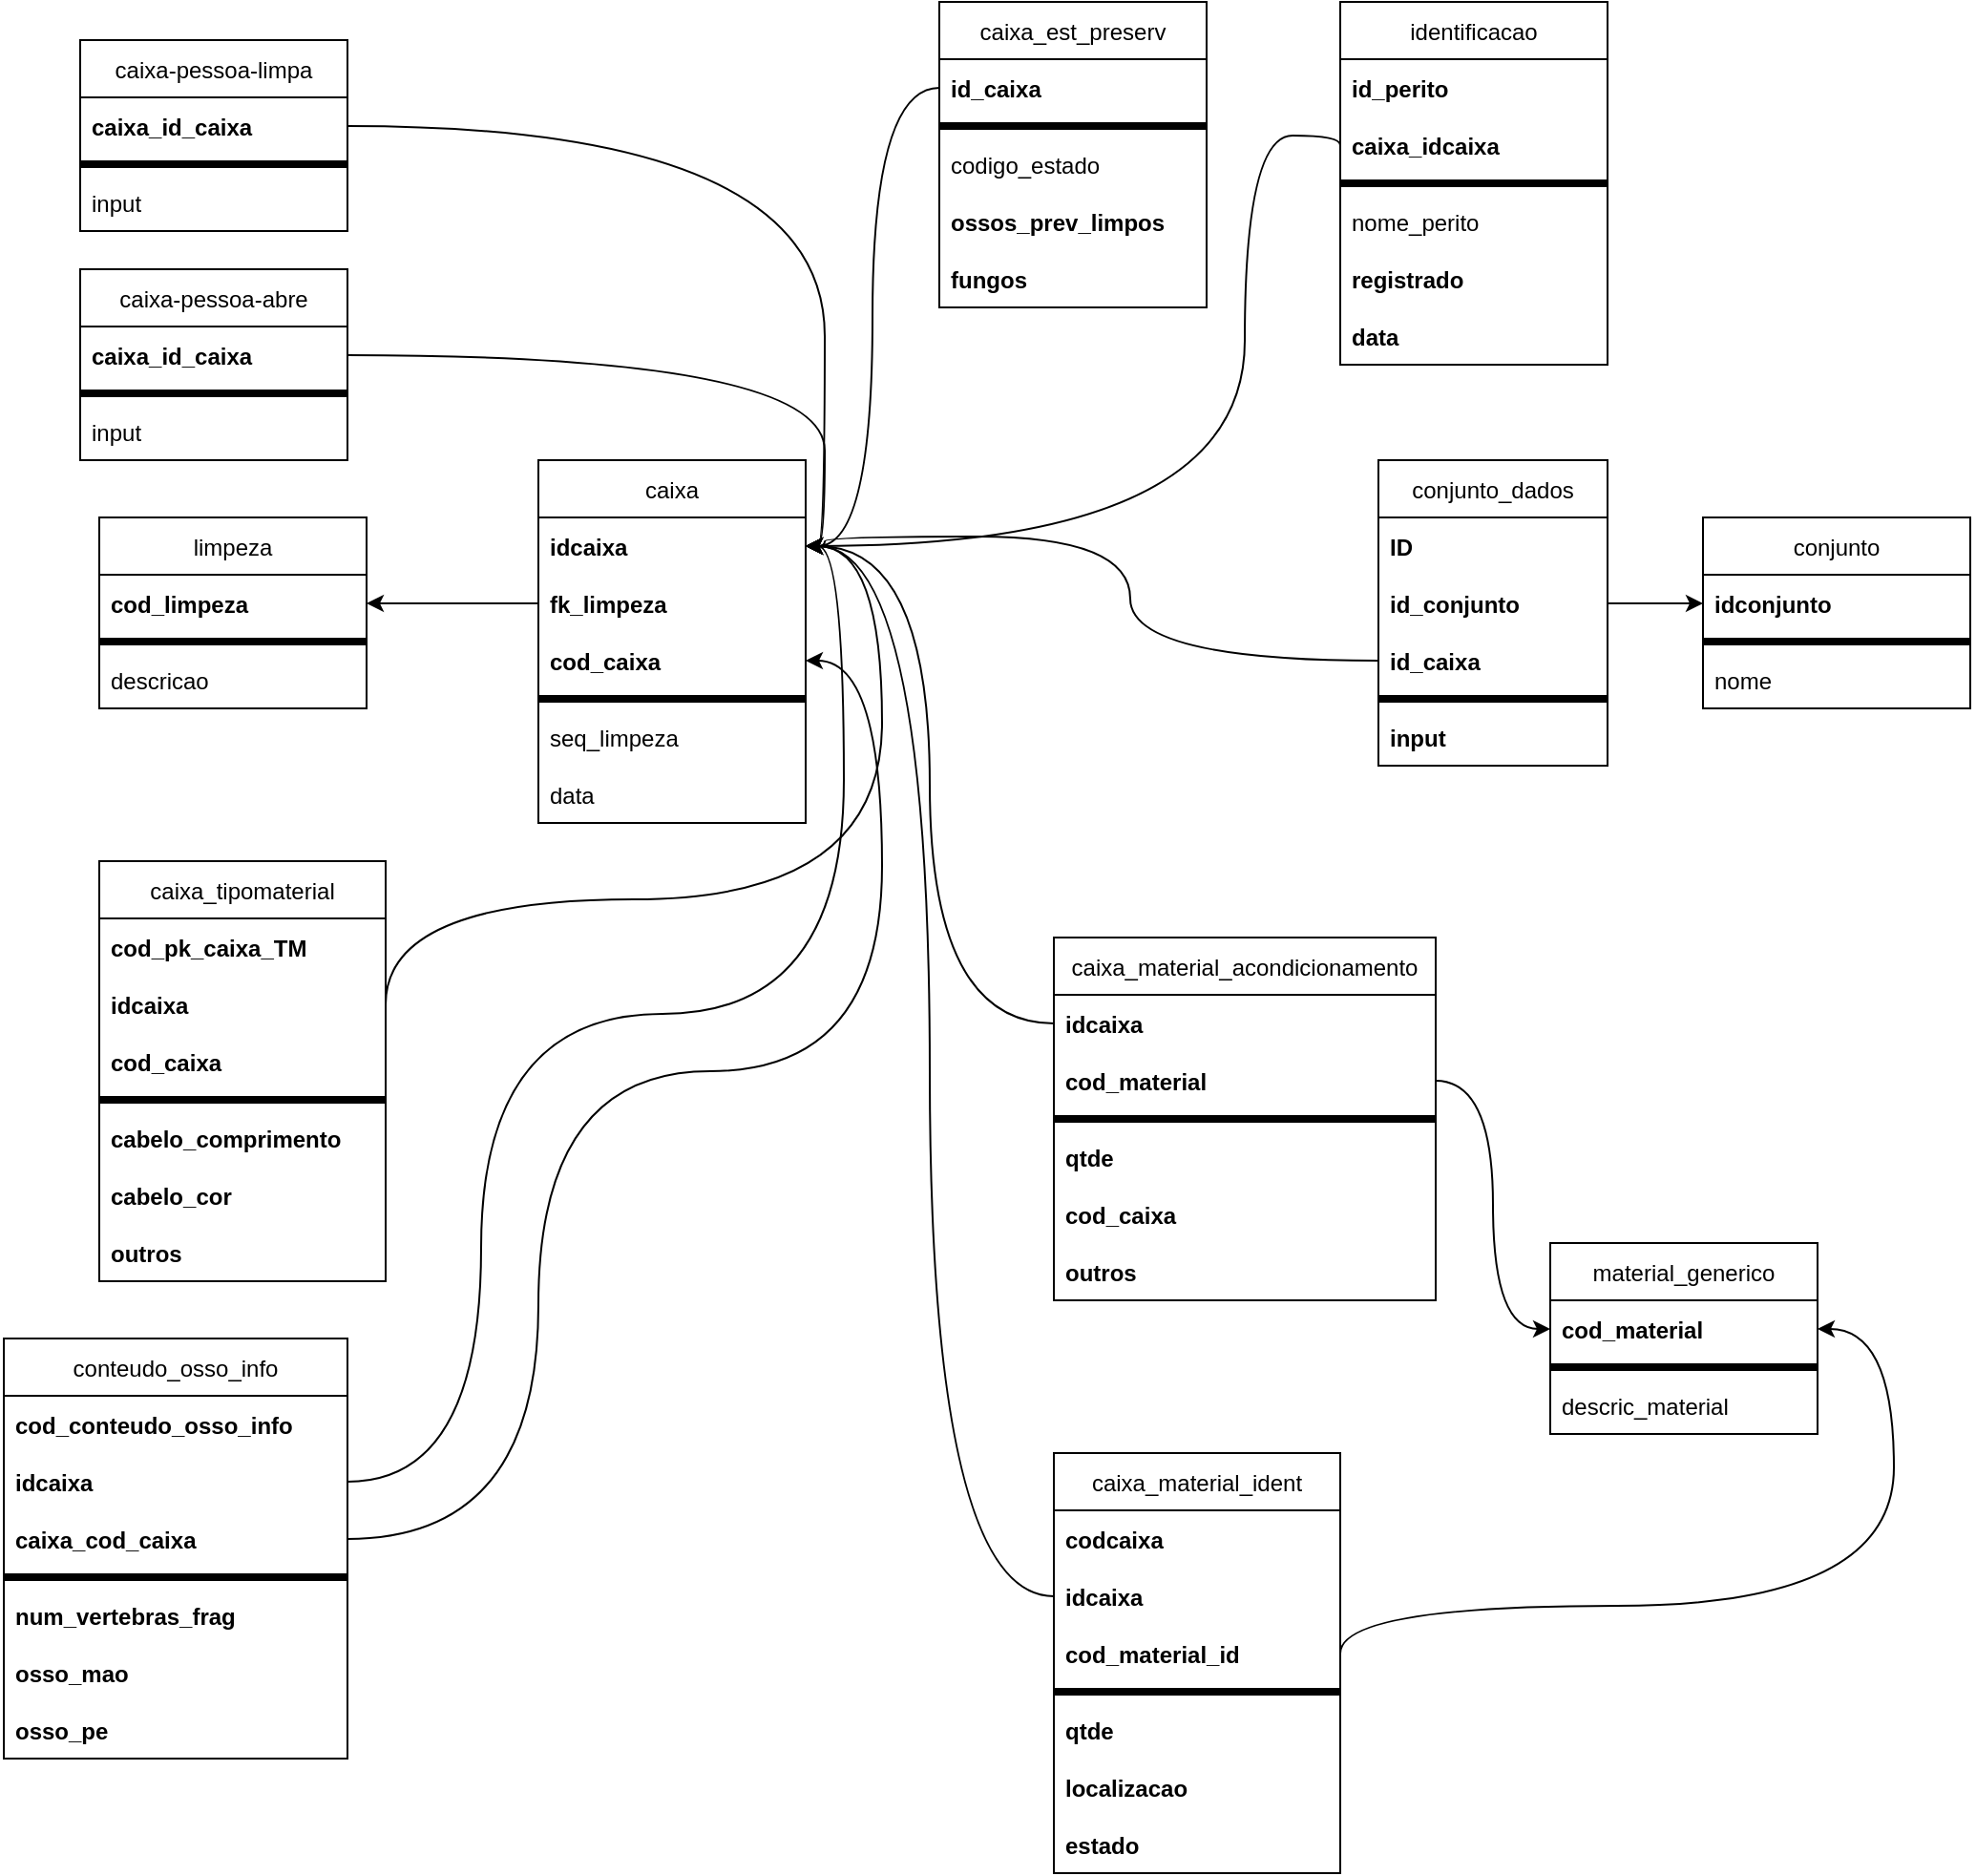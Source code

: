 <mxfile>
    <diagram id="tYlHSNnS0OA-LbkfSRHm" name="Page-1">
        <mxGraphModel dx="3065" dy="969" grid="1" gridSize="10" guides="1" tooltips="1" connect="1" arrows="1" fold="1" page="1" pageScale="1" pageWidth="1169" pageHeight="1654" math="0" shadow="0">
            <root>
                <mxCell id="0"/>
                <mxCell id="1" parent="0"/>
                <mxCell id="2" value="limpeza" style="swimlane;fontStyle=0;childLayout=stackLayout;horizontal=1;startSize=30;horizontalStack=0;resizeParent=1;resizeParentMax=0;resizeLast=0;collapsible=1;marginBottom=0;" vertex="1" parent="1">
                    <mxGeometry x="50" y="320" width="140" height="100" as="geometry"/>
                </mxCell>
                <mxCell id="3" value="cod_limpeza" style="text;strokeColor=none;fillColor=none;align=left;verticalAlign=middle;spacingLeft=4;spacingRight=4;overflow=hidden;points=[[0,0.5],[1,0.5]];portConstraint=eastwest;rotatable=0;fontStyle=1" vertex="1" parent="2">
                    <mxGeometry y="30" width="140" height="30" as="geometry"/>
                </mxCell>
                <mxCell id="14" value="" style="line;strokeWidth=4;html=1;perimeter=backbonePerimeter;points=[];outlineConnect=0;" vertex="1" parent="2">
                    <mxGeometry y="60" width="140" height="10" as="geometry"/>
                </mxCell>
                <mxCell id="4" value="descricao" style="text;strokeColor=none;fillColor=none;align=left;verticalAlign=middle;spacingLeft=4;spacingRight=4;overflow=hidden;points=[[0,0.5],[1,0.5]];portConstraint=eastwest;rotatable=0;" vertex="1" parent="2">
                    <mxGeometry y="70" width="140" height="30" as="geometry"/>
                </mxCell>
                <mxCell id="8" value="caixa" style="swimlane;fontStyle=0;childLayout=stackLayout;horizontal=1;startSize=30;horizontalStack=0;resizeParent=1;resizeParentMax=0;resizeLast=0;collapsible=1;marginBottom=0;" vertex="1" parent="1">
                    <mxGeometry x="280" y="290" width="140" height="190" as="geometry"/>
                </mxCell>
                <mxCell id="9" value="idcaixa" style="text;strokeColor=none;fillColor=none;align=left;verticalAlign=middle;spacingLeft=4;spacingRight=4;overflow=hidden;points=[[0,0.5],[1,0.5]];portConstraint=eastwest;rotatable=0;fontStyle=1" vertex="1" parent="8">
                    <mxGeometry y="30" width="140" height="30" as="geometry"/>
                </mxCell>
                <mxCell id="15" value="fk_limpeza" style="text;strokeColor=none;fillColor=none;align=left;verticalAlign=middle;spacingLeft=4;spacingRight=4;overflow=hidden;points=[[0,0.5],[1,0.5]];portConstraint=eastwest;rotatable=0;fontStyle=1" vertex="1" parent="8">
                    <mxGeometry y="60" width="140" height="30" as="geometry"/>
                </mxCell>
                <mxCell id="19" value="cod_caixa" style="text;strokeColor=none;fillColor=none;align=left;verticalAlign=middle;spacingLeft=4;spacingRight=4;overflow=hidden;points=[[0,0.5],[1,0.5]];portConstraint=eastwest;rotatable=0;fontStyle=1" vertex="1" parent="8">
                    <mxGeometry y="90" width="140" height="30" as="geometry"/>
                </mxCell>
                <mxCell id="13" value="" style="line;strokeWidth=4;html=1;perimeter=backbonePerimeter;points=[];outlineConnect=0;" vertex="1" parent="8">
                    <mxGeometry y="120" width="140" height="10" as="geometry"/>
                </mxCell>
                <mxCell id="12" value="seq_limpeza" style="text;strokeColor=none;fillColor=none;align=left;verticalAlign=middle;spacingLeft=4;spacingRight=4;overflow=hidden;points=[[0,0.5],[1,0.5]];portConstraint=eastwest;rotatable=0;" vertex="1" parent="8">
                    <mxGeometry y="130" width="140" height="30" as="geometry"/>
                </mxCell>
                <mxCell id="10" value="data" style="text;strokeColor=none;fillColor=none;align=left;verticalAlign=middle;spacingLeft=4;spacingRight=4;overflow=hidden;points=[[0,0.5],[1,0.5]];portConstraint=eastwest;rotatable=0;" vertex="1" parent="8">
                    <mxGeometry y="160" width="140" height="30" as="geometry"/>
                </mxCell>
                <mxCell id="18" style="edgeStyle=orthogonalEdgeStyle;html=1;entryX=1;entryY=0.5;entryDx=0;entryDy=0;exitX=0;exitY=0.5;exitDx=0;exitDy=0;curved=1;" edge="1" parent="1" source="15" target="3">
                    <mxGeometry relative="1" as="geometry"/>
                </mxCell>
                <mxCell id="21" value="caixa-pessoa-abre" style="swimlane;fontStyle=0;childLayout=stackLayout;horizontal=1;startSize=30;horizontalStack=0;resizeParent=1;resizeParentMax=0;resizeLast=0;collapsible=1;marginBottom=0;" vertex="1" parent="1">
                    <mxGeometry x="40" y="190" width="140" height="100" as="geometry"/>
                </mxCell>
                <mxCell id="22" value="caixa_id_caixa" style="text;strokeColor=none;fillColor=none;align=left;verticalAlign=middle;spacingLeft=4;spacingRight=4;overflow=hidden;points=[[0,0.5],[1,0.5]];portConstraint=eastwest;rotatable=0;fontStyle=1" vertex="1" parent="21">
                    <mxGeometry y="30" width="140" height="30" as="geometry"/>
                </mxCell>
                <mxCell id="23" value="" style="line;strokeWidth=4;html=1;perimeter=backbonePerimeter;points=[];outlineConnect=0;" vertex="1" parent="21">
                    <mxGeometry y="60" width="140" height="10" as="geometry"/>
                </mxCell>
                <mxCell id="24" value="input" style="text;strokeColor=none;fillColor=none;align=left;verticalAlign=middle;spacingLeft=4;spacingRight=4;overflow=hidden;points=[[0,0.5],[1,0.5]];portConstraint=eastwest;rotatable=0;" vertex="1" parent="21">
                    <mxGeometry y="70" width="140" height="30" as="geometry"/>
                </mxCell>
                <mxCell id="25" style="edgeStyle=orthogonalEdgeStyle;html=1;exitX=1;exitY=0.5;exitDx=0;exitDy=0;entryX=1;entryY=0.5;entryDx=0;entryDy=0;rounded=0;curved=1;" edge="1" parent="1" source="22" target="9">
                    <mxGeometry relative="1" as="geometry"/>
                </mxCell>
                <mxCell id="33" style="edgeStyle=orthogonalEdgeStyle;html=1;exitX=1;exitY=0.5;exitDx=0;exitDy=0;entryX=1;entryY=0.5;entryDx=0;entryDy=0;rounded=0;curved=1;" edge="1" parent="1" source="35" target="9">
                    <mxGeometry relative="1" as="geometry">
                        <mxPoint x="490" y="455" as="sourcePoint"/>
                    </mxGeometry>
                </mxCell>
                <mxCell id="34" value="caixa-pessoa-limpa" style="swimlane;fontStyle=0;childLayout=stackLayout;horizontal=1;startSize=30;horizontalStack=0;resizeParent=1;resizeParentMax=0;resizeLast=0;collapsible=1;marginBottom=0;" vertex="1" parent="1">
                    <mxGeometry x="40" y="70" width="140" height="100" as="geometry"/>
                </mxCell>
                <mxCell id="35" value="caixa_id_caixa" style="text;strokeColor=none;fillColor=none;align=left;verticalAlign=middle;spacingLeft=4;spacingRight=4;overflow=hidden;points=[[0,0.5],[1,0.5]];portConstraint=eastwest;rotatable=0;fontStyle=1" vertex="1" parent="34">
                    <mxGeometry y="30" width="140" height="30" as="geometry"/>
                </mxCell>
                <mxCell id="36" value="" style="line;strokeWidth=4;html=1;perimeter=backbonePerimeter;points=[];outlineConnect=0;" vertex="1" parent="34">
                    <mxGeometry y="60" width="140" height="10" as="geometry"/>
                </mxCell>
                <mxCell id="37" value="input" style="text;strokeColor=none;fillColor=none;align=left;verticalAlign=middle;spacingLeft=4;spacingRight=4;overflow=hidden;points=[[0,0.5],[1,0.5]];portConstraint=eastwest;rotatable=0;" vertex="1" parent="34">
                    <mxGeometry y="70" width="140" height="30" as="geometry"/>
                </mxCell>
                <mxCell id="38" value="caixa_est_preserv" style="swimlane;fontStyle=0;childLayout=stackLayout;horizontal=1;startSize=30;horizontalStack=0;resizeParent=1;resizeParentMax=0;resizeLast=0;collapsible=1;marginBottom=0;" vertex="1" parent="1">
                    <mxGeometry x="490" y="50" width="140" height="160" as="geometry"/>
                </mxCell>
                <mxCell id="39" value="id_caixa" style="text;strokeColor=none;fillColor=none;align=left;verticalAlign=middle;spacingLeft=4;spacingRight=4;overflow=hidden;points=[[0,0.5],[1,0.5]];portConstraint=eastwest;rotatable=0;fontStyle=1" vertex="1" parent="38">
                    <mxGeometry y="30" width="140" height="30" as="geometry"/>
                </mxCell>
                <mxCell id="42" value="" style="line;strokeWidth=4;html=1;perimeter=backbonePerimeter;points=[];outlineConnect=0;" vertex="1" parent="38">
                    <mxGeometry y="60" width="140" height="10" as="geometry"/>
                </mxCell>
                <mxCell id="43" value="codigo_estado" style="text;strokeColor=none;fillColor=none;align=left;verticalAlign=middle;spacingLeft=4;spacingRight=4;overflow=hidden;points=[[0,0.5],[1,0.5]];portConstraint=eastwest;rotatable=0;" vertex="1" parent="38">
                    <mxGeometry y="70" width="140" height="30" as="geometry"/>
                </mxCell>
                <mxCell id="41" value="ossos_prev_limpos" style="text;strokeColor=none;fillColor=none;align=left;verticalAlign=middle;spacingLeft=4;spacingRight=4;overflow=hidden;points=[[0,0.5],[1,0.5]];portConstraint=eastwest;rotatable=0;fontStyle=1" vertex="1" parent="38">
                    <mxGeometry y="100" width="140" height="30" as="geometry"/>
                </mxCell>
                <mxCell id="40" value="fungos" style="text;strokeColor=none;fillColor=none;align=left;verticalAlign=middle;spacingLeft=4;spacingRight=4;overflow=hidden;points=[[0,0.5],[1,0.5]];portConstraint=eastwest;rotatable=0;fontStyle=1" vertex="1" parent="38">
                    <mxGeometry y="130" width="140" height="30" as="geometry"/>
                </mxCell>
                <mxCell id="45" style="edgeStyle=orthogonalEdgeStyle;html=1;exitX=0;exitY=0.5;exitDx=0;exitDy=0;entryX=1;entryY=0.5;entryDx=0;entryDy=0;rounded=0;curved=1;" edge="1" parent="1" source="39" target="9">
                    <mxGeometry relative="1" as="geometry"/>
                </mxCell>
                <mxCell id="46" value="material_generico" style="swimlane;fontStyle=0;childLayout=stackLayout;horizontal=1;startSize=30;horizontalStack=0;resizeParent=1;resizeParentMax=0;resizeLast=0;collapsible=1;marginBottom=0;" vertex="1" parent="1">
                    <mxGeometry x="810" y="700" width="140" height="100" as="geometry"/>
                </mxCell>
                <mxCell id="47" value="cod_material" style="text;strokeColor=none;fillColor=none;align=left;verticalAlign=middle;spacingLeft=4;spacingRight=4;overflow=hidden;points=[[0,0.5],[1,0.5]];portConstraint=eastwest;rotatable=0;fontStyle=1" vertex="1" parent="46">
                    <mxGeometry y="30" width="140" height="30" as="geometry"/>
                </mxCell>
                <mxCell id="48" value="" style="line;strokeWidth=4;html=1;perimeter=backbonePerimeter;points=[];outlineConnect=0;" vertex="1" parent="46">
                    <mxGeometry y="60" width="140" height="10" as="geometry"/>
                </mxCell>
                <mxCell id="49" value="descric_material" style="text;strokeColor=none;fillColor=none;align=left;verticalAlign=middle;spacingLeft=4;spacingRight=4;overflow=hidden;points=[[0,0.5],[1,0.5]];portConstraint=eastwest;rotatable=0;" vertex="1" parent="46">
                    <mxGeometry y="70" width="140" height="30" as="geometry"/>
                </mxCell>
                <mxCell id="50" value="caixa_material_acondicionamento" style="swimlane;fontStyle=0;childLayout=stackLayout;horizontal=1;startSize=30;horizontalStack=0;resizeParent=1;resizeParentMax=0;resizeLast=0;collapsible=1;marginBottom=0;" vertex="1" parent="1">
                    <mxGeometry x="550" y="540" width="200" height="190" as="geometry"/>
                </mxCell>
                <mxCell id="51" value="idcaixa" style="text;strokeColor=none;fillColor=none;align=left;verticalAlign=middle;spacingLeft=4;spacingRight=4;overflow=hidden;points=[[0,0.5],[1,0.5]];portConstraint=eastwest;rotatable=0;fontStyle=1" vertex="1" parent="50">
                    <mxGeometry y="30" width="200" height="30" as="geometry"/>
                </mxCell>
                <mxCell id="53" value="cod_material" style="text;strokeColor=none;fillColor=none;align=left;verticalAlign=middle;spacingLeft=4;spacingRight=4;overflow=hidden;points=[[0,0.5],[1,0.5]];portConstraint=eastwest;rotatable=0;fontStyle=1" vertex="1" parent="50">
                    <mxGeometry y="60" width="200" height="30" as="geometry"/>
                </mxCell>
                <mxCell id="52" value="" style="line;strokeWidth=4;html=1;perimeter=backbonePerimeter;points=[];outlineConnect=0;" vertex="1" parent="50">
                    <mxGeometry y="90" width="200" height="10" as="geometry"/>
                </mxCell>
                <mxCell id="54" value="qtde" style="text;strokeColor=none;fillColor=none;align=left;verticalAlign=middle;spacingLeft=4;spacingRight=4;overflow=hidden;points=[[0,0.5],[1,0.5]];portConstraint=eastwest;rotatable=0;fontStyle=1" vertex="1" parent="50">
                    <mxGeometry y="100" width="200" height="30" as="geometry"/>
                </mxCell>
                <mxCell id="59" value="cod_caixa" style="text;strokeColor=none;fillColor=none;align=left;verticalAlign=middle;spacingLeft=4;spacingRight=4;overflow=hidden;points=[[0,0.5],[1,0.5]];portConstraint=eastwest;rotatable=0;fontStyle=1" vertex="1" parent="50">
                    <mxGeometry y="130" width="200" height="30" as="geometry"/>
                </mxCell>
                <mxCell id="55" value="outros" style="text;strokeColor=none;fillColor=none;align=left;verticalAlign=middle;spacingLeft=4;spacingRight=4;overflow=hidden;points=[[0,0.5],[1,0.5]];portConstraint=eastwest;rotatable=0;fontStyle=1" vertex="1" parent="50">
                    <mxGeometry y="160" width="200" height="30" as="geometry"/>
                </mxCell>
                <mxCell id="56" style="edgeStyle=orthogonalEdgeStyle;html=1;exitX=1;exitY=0.5;exitDx=0;exitDy=0;entryX=0;entryY=0.5;entryDx=0;entryDy=0;curved=1;" edge="1" parent="1" source="53" target="47">
                    <mxGeometry relative="1" as="geometry">
                        <Array as="points">
                            <mxPoint x="780" y="615"/>
                            <mxPoint x="780" y="745"/>
                        </Array>
                    </mxGeometry>
                </mxCell>
                <mxCell id="57" style="edgeStyle=orthogonalEdgeStyle;html=1;exitX=0;exitY=0.5;exitDx=0;exitDy=0;entryX=1;entryY=0.5;entryDx=0;entryDy=0;rounded=0;curved=1;" edge="1" parent="1" source="51" target="9">
                    <mxGeometry relative="1" as="geometry"/>
                </mxCell>
                <mxCell id="60" value="caixa_material_ident" style="swimlane;fontStyle=0;childLayout=stackLayout;horizontal=1;startSize=30;horizontalStack=0;resizeParent=1;resizeParentMax=0;resizeLast=0;collapsible=1;marginBottom=0;" vertex="1" parent="1">
                    <mxGeometry x="550" y="810" width="150" height="220" as="geometry"/>
                </mxCell>
                <mxCell id="61" value="codcaixa" style="text;strokeColor=none;fillColor=none;align=left;verticalAlign=middle;spacingLeft=4;spacingRight=4;overflow=hidden;points=[[0,0.5],[1,0.5]];portConstraint=eastwest;rotatable=0;fontStyle=1" vertex="1" parent="60">
                    <mxGeometry y="30" width="150" height="30" as="geometry"/>
                </mxCell>
                <mxCell id="67" value="idcaixa" style="text;strokeColor=none;fillColor=none;align=left;verticalAlign=middle;spacingLeft=4;spacingRight=4;overflow=hidden;points=[[0,0.5],[1,0.5]];portConstraint=eastwest;rotatable=0;fontStyle=1" vertex="1" parent="60">
                    <mxGeometry y="60" width="150" height="30" as="geometry"/>
                </mxCell>
                <mxCell id="62" value="cod_material_id" style="text;strokeColor=none;fillColor=none;align=left;verticalAlign=middle;spacingLeft=4;spacingRight=4;overflow=hidden;points=[[0,0.5],[1,0.5]];portConstraint=eastwest;rotatable=0;fontStyle=1" vertex="1" parent="60">
                    <mxGeometry y="90" width="150" height="30" as="geometry"/>
                </mxCell>
                <mxCell id="63" value="" style="line;strokeWidth=4;html=1;perimeter=backbonePerimeter;points=[];outlineConnect=0;" vertex="1" parent="60">
                    <mxGeometry y="120" width="150" height="10" as="geometry"/>
                </mxCell>
                <mxCell id="64" value="qtde" style="text;strokeColor=none;fillColor=none;align=left;verticalAlign=middle;spacingLeft=4;spacingRight=4;overflow=hidden;points=[[0,0.5],[1,0.5]];portConstraint=eastwest;rotatable=0;fontStyle=1" vertex="1" parent="60">
                    <mxGeometry y="130" width="150" height="30" as="geometry"/>
                </mxCell>
                <mxCell id="65" value="localizacao" style="text;strokeColor=none;fillColor=none;align=left;verticalAlign=middle;spacingLeft=4;spacingRight=4;overflow=hidden;points=[[0,0.5],[1,0.5]];portConstraint=eastwest;rotatable=0;fontStyle=1" vertex="1" parent="60">
                    <mxGeometry y="160" width="150" height="30" as="geometry"/>
                </mxCell>
                <mxCell id="66" value="estado" style="text;strokeColor=none;fillColor=none;align=left;verticalAlign=middle;spacingLeft=4;spacingRight=4;overflow=hidden;points=[[0,0.5],[1,0.5]];portConstraint=eastwest;rotatable=0;fontStyle=1" vertex="1" parent="60">
                    <mxGeometry y="190" width="150" height="30" as="geometry"/>
                </mxCell>
                <mxCell id="68" style="edgeStyle=orthogonalEdgeStyle;curved=1;rounded=0;html=1;exitX=0;exitY=0.5;exitDx=0;exitDy=0;entryX=1;entryY=0.5;entryDx=0;entryDy=0;" edge="1" parent="1" source="67" target="9">
                    <mxGeometry relative="1" as="geometry"/>
                </mxCell>
                <mxCell id="69" style="edgeStyle=orthogonalEdgeStyle;curved=1;rounded=0;html=1;exitX=1;exitY=0.5;exitDx=0;exitDy=0;entryX=1;entryY=0.5;entryDx=0;entryDy=0;" edge="1" parent="1" source="62" target="47">
                    <mxGeometry relative="1" as="geometry">
                        <Array as="points">
                            <mxPoint x="700" y="890"/>
                            <mxPoint x="990" y="890"/>
                            <mxPoint x="990" y="745"/>
                        </Array>
                    </mxGeometry>
                </mxCell>
                <mxCell id="71" value="caixa_tipomaterial" style="swimlane;fontStyle=0;childLayout=stackLayout;horizontal=1;startSize=30;horizontalStack=0;resizeParent=1;resizeParentMax=0;resizeLast=0;collapsible=1;marginBottom=0;" vertex="1" parent="1">
                    <mxGeometry x="50" y="500" width="150" height="220" as="geometry"/>
                </mxCell>
                <mxCell id="72" value="cod_pk_caixa_TM" style="text;strokeColor=none;fillColor=none;align=left;verticalAlign=middle;spacingLeft=4;spacingRight=4;overflow=hidden;points=[[0,0.5],[1,0.5]];portConstraint=eastwest;rotatable=0;fontStyle=1" vertex="1" parent="71">
                    <mxGeometry y="30" width="150" height="30" as="geometry"/>
                </mxCell>
                <mxCell id="73" value="idcaixa" style="text;strokeColor=none;fillColor=none;align=left;verticalAlign=middle;spacingLeft=4;spacingRight=4;overflow=hidden;points=[[0,0.5],[1,0.5]];portConstraint=eastwest;rotatable=0;fontStyle=1" vertex="1" parent="71">
                    <mxGeometry y="60" width="150" height="30" as="geometry"/>
                </mxCell>
                <mxCell id="79" value="cod_caixa" style="text;strokeColor=none;fillColor=none;align=left;verticalAlign=middle;spacingLeft=4;spacingRight=4;overflow=hidden;points=[[0,0.5],[1,0.5]];portConstraint=eastwest;rotatable=0;fontStyle=1" vertex="1" parent="71">
                    <mxGeometry y="90" width="150" height="30" as="geometry"/>
                </mxCell>
                <mxCell id="75" value="" style="line;strokeWidth=4;html=1;perimeter=backbonePerimeter;points=[];outlineConnect=0;" vertex="1" parent="71">
                    <mxGeometry y="120" width="150" height="10" as="geometry"/>
                </mxCell>
                <mxCell id="76" value="cabelo_comprimento" style="text;strokeColor=none;fillColor=none;align=left;verticalAlign=middle;spacingLeft=4;spacingRight=4;overflow=hidden;points=[[0,0.5],[1,0.5]];portConstraint=eastwest;rotatable=0;fontStyle=1" vertex="1" parent="71">
                    <mxGeometry y="130" width="150" height="30" as="geometry"/>
                </mxCell>
                <mxCell id="77" value="cabelo_cor" style="text;strokeColor=none;fillColor=none;align=left;verticalAlign=middle;spacingLeft=4;spacingRight=4;overflow=hidden;points=[[0,0.5],[1,0.5]];portConstraint=eastwest;rotatable=0;fontStyle=1" vertex="1" parent="71">
                    <mxGeometry y="160" width="150" height="30" as="geometry"/>
                </mxCell>
                <mxCell id="78" value="outros" style="text;strokeColor=none;fillColor=none;align=left;verticalAlign=middle;spacingLeft=4;spacingRight=4;overflow=hidden;points=[[0,0.5],[1,0.5]];portConstraint=eastwest;rotatable=0;fontStyle=1" vertex="1" parent="71">
                    <mxGeometry y="190" width="150" height="30" as="geometry"/>
                </mxCell>
                <mxCell id="80" style="edgeStyle=orthogonalEdgeStyle;curved=1;rounded=0;html=1;exitX=1;exitY=0.5;exitDx=0;exitDy=0;entryX=1;entryY=0.5;entryDx=0;entryDy=0;" edge="1" parent="1" source="73" target="9">
                    <mxGeometry relative="1" as="geometry">
                        <Array as="points">
                            <mxPoint x="200" y="520"/>
                            <mxPoint x="460" y="520"/>
                            <mxPoint x="460" y="335"/>
                        </Array>
                    </mxGeometry>
                </mxCell>
                <mxCell id="81" value="conjunto" style="swimlane;fontStyle=0;childLayout=stackLayout;horizontal=1;startSize=30;horizontalStack=0;resizeParent=1;resizeParentMax=0;resizeLast=0;collapsible=1;marginBottom=0;" vertex="1" parent="1">
                    <mxGeometry x="890" y="320" width="140" height="100" as="geometry"/>
                </mxCell>
                <mxCell id="82" value="idconjunto" style="text;strokeColor=none;fillColor=none;align=left;verticalAlign=middle;spacingLeft=4;spacingRight=4;overflow=hidden;points=[[0,0.5],[1,0.5]];portConstraint=eastwest;rotatable=0;fontStyle=1" vertex="1" parent="81">
                    <mxGeometry y="30" width="140" height="30" as="geometry"/>
                </mxCell>
                <mxCell id="83" value="" style="line;strokeWidth=4;html=1;perimeter=backbonePerimeter;points=[];outlineConnect=0;" vertex="1" parent="81">
                    <mxGeometry y="60" width="140" height="10" as="geometry"/>
                </mxCell>
                <mxCell id="84" value="nome" style="text;strokeColor=none;fillColor=none;align=left;verticalAlign=middle;spacingLeft=4;spacingRight=4;overflow=hidden;points=[[0,0.5],[1,0.5]];portConstraint=eastwest;rotatable=0;" vertex="1" parent="81">
                    <mxGeometry y="70" width="140" height="30" as="geometry"/>
                </mxCell>
                <mxCell id="85" value="conjunto_dados" style="swimlane;fontStyle=0;childLayout=stackLayout;horizontal=1;startSize=30;horizontalStack=0;resizeParent=1;resizeParentMax=0;resizeLast=0;collapsible=1;marginBottom=0;" vertex="1" parent="1">
                    <mxGeometry x="720" y="290" width="120" height="160" as="geometry"/>
                </mxCell>
                <mxCell id="90" value="ID" style="text;strokeColor=none;fillColor=none;align=left;verticalAlign=middle;spacingLeft=4;spacingRight=4;overflow=hidden;points=[[0,0.5],[1,0.5]];portConstraint=eastwest;rotatable=0;fontStyle=1" vertex="1" parent="85">
                    <mxGeometry y="30" width="120" height="30" as="geometry"/>
                </mxCell>
                <mxCell id="86" value="id_conjunto" style="text;strokeColor=none;fillColor=none;align=left;verticalAlign=middle;spacingLeft=4;spacingRight=4;overflow=hidden;points=[[0,0.5],[1,0.5]];portConstraint=eastwest;rotatable=0;fontStyle=1" vertex="1" parent="85">
                    <mxGeometry y="60" width="120" height="30" as="geometry"/>
                </mxCell>
                <mxCell id="87" value="id_caixa" style="text;strokeColor=none;fillColor=none;align=left;verticalAlign=middle;spacingLeft=4;spacingRight=4;overflow=hidden;points=[[0,0.5],[1,0.5]];portConstraint=eastwest;rotatable=0;fontStyle=1" vertex="1" parent="85">
                    <mxGeometry y="90" width="120" height="30" as="geometry"/>
                </mxCell>
                <mxCell id="88" value="" style="line;strokeWidth=4;html=1;perimeter=backbonePerimeter;points=[];outlineConnect=0;" vertex="1" parent="85">
                    <mxGeometry y="120" width="120" height="10" as="geometry"/>
                </mxCell>
                <mxCell id="89" value="input" style="text;strokeColor=none;fillColor=none;align=left;verticalAlign=middle;spacingLeft=4;spacingRight=4;overflow=hidden;points=[[0,0.5],[1,0.5]];portConstraint=eastwest;rotatable=0;fontStyle=1" vertex="1" parent="85">
                    <mxGeometry y="130" width="120" height="30" as="geometry"/>
                </mxCell>
                <mxCell id="92" style="edgeStyle=orthogonalEdgeStyle;curved=1;rounded=0;html=1;exitX=1;exitY=0.5;exitDx=0;exitDy=0;entryX=0;entryY=0.5;entryDx=0;entryDy=0;" edge="1" parent="1" source="86" target="82">
                    <mxGeometry relative="1" as="geometry"/>
                </mxCell>
                <mxCell id="93" style="edgeStyle=orthogonalEdgeStyle;curved=1;rounded=0;html=1;exitX=0;exitY=0.5;exitDx=0;exitDy=0;entryX=1;entryY=0.5;entryDx=0;entryDy=0;" edge="1" parent="1" source="87" target="9">
                    <mxGeometry relative="1" as="geometry">
                        <Array as="points">
                            <mxPoint x="590" y="330"/>
                            <mxPoint x="430" y="330"/>
                            <mxPoint x="430" y="335"/>
                        </Array>
                    </mxGeometry>
                </mxCell>
                <mxCell id="95" value="conteudo_osso_info" style="swimlane;fontStyle=0;childLayout=stackLayout;horizontal=1;startSize=30;horizontalStack=0;resizeParent=1;resizeParentMax=0;resizeLast=0;collapsible=1;marginBottom=0;" vertex="1" parent="1">
                    <mxGeometry y="750" width="180" height="220" as="geometry"/>
                </mxCell>
                <mxCell id="96" value="cod_conteudo_osso_info" style="text;strokeColor=none;fillColor=none;align=left;verticalAlign=middle;spacingLeft=4;spacingRight=4;overflow=hidden;points=[[0,0.5],[1,0.5]];portConstraint=eastwest;rotatable=0;fontStyle=1" vertex="1" parent="95">
                    <mxGeometry y="30" width="180" height="30" as="geometry"/>
                </mxCell>
                <mxCell id="97" value="idcaixa" style="text;strokeColor=none;fillColor=none;align=left;verticalAlign=middle;spacingLeft=4;spacingRight=4;overflow=hidden;points=[[0,0.5],[1,0.5]];portConstraint=eastwest;rotatable=0;fontStyle=1" vertex="1" parent="95">
                    <mxGeometry y="60" width="180" height="30" as="geometry"/>
                </mxCell>
                <mxCell id="98" value="caixa_cod_caixa" style="text;strokeColor=none;fillColor=none;align=left;verticalAlign=middle;spacingLeft=4;spacingRight=4;overflow=hidden;points=[[0,0.5],[1,0.5]];portConstraint=eastwest;rotatable=0;fontStyle=1" vertex="1" parent="95">
                    <mxGeometry y="90" width="180" height="30" as="geometry"/>
                </mxCell>
                <mxCell id="99" value="" style="line;strokeWidth=4;html=1;perimeter=backbonePerimeter;points=[];outlineConnect=0;" vertex="1" parent="95">
                    <mxGeometry y="120" width="180" height="10" as="geometry"/>
                </mxCell>
                <mxCell id="100" value="num_vertebras_frag" style="text;strokeColor=none;fillColor=none;align=left;verticalAlign=middle;spacingLeft=4;spacingRight=4;overflow=hidden;points=[[0,0.5],[1,0.5]];portConstraint=eastwest;rotatable=0;fontStyle=1" vertex="1" parent="95">
                    <mxGeometry y="130" width="180" height="30" as="geometry"/>
                </mxCell>
                <mxCell id="101" value="osso_mao" style="text;strokeColor=none;fillColor=none;align=left;verticalAlign=middle;spacingLeft=4;spacingRight=4;overflow=hidden;points=[[0,0.5],[1,0.5]];portConstraint=eastwest;rotatable=0;fontStyle=1" vertex="1" parent="95">
                    <mxGeometry y="160" width="180" height="30" as="geometry"/>
                </mxCell>
                <mxCell id="102" value="osso_pe" style="text;strokeColor=none;fillColor=none;align=left;verticalAlign=middle;spacingLeft=4;spacingRight=4;overflow=hidden;points=[[0,0.5],[1,0.5]];portConstraint=eastwest;rotatable=0;fontStyle=1" vertex="1" parent="95">
                    <mxGeometry y="190" width="180" height="30" as="geometry"/>
                </mxCell>
                <mxCell id="103" style="edgeStyle=orthogonalEdgeStyle;curved=1;rounded=0;html=1;exitX=1;exitY=0.5;exitDx=0;exitDy=0;entryX=1;entryY=0.5;entryDx=0;entryDy=0;" edge="1" parent="1" source="97" target="9">
                    <mxGeometry relative="1" as="geometry">
                        <Array as="points">
                            <mxPoint x="250" y="825"/>
                            <mxPoint x="250" y="580"/>
                            <mxPoint x="440" y="580"/>
                            <mxPoint x="440" y="335"/>
                        </Array>
                    </mxGeometry>
                </mxCell>
                <mxCell id="104" style="edgeStyle=orthogonalEdgeStyle;curved=1;rounded=0;html=1;exitX=1;exitY=0.5;exitDx=0;exitDy=0;entryX=1;entryY=0.5;entryDx=0;entryDy=0;" edge="1" parent="1" source="98" target="19">
                    <mxGeometry relative="1" as="geometry">
                        <Array as="points">
                            <mxPoint x="280" y="855"/>
                            <mxPoint x="280" y="610"/>
                            <mxPoint x="460" y="610"/>
                            <mxPoint x="460" y="395"/>
                        </Array>
                    </mxGeometry>
                </mxCell>
                <mxCell id="105" value="identificacao" style="swimlane;fontStyle=0;childLayout=stackLayout;horizontal=1;startSize=30;horizontalStack=0;resizeParent=1;resizeParentMax=0;resizeLast=0;collapsible=1;marginBottom=0;" vertex="1" parent="1">
                    <mxGeometry x="700" y="50" width="140" height="190" as="geometry"/>
                </mxCell>
                <mxCell id="106" value="id_perito" style="text;strokeColor=none;fillColor=none;align=left;verticalAlign=middle;spacingLeft=4;spacingRight=4;overflow=hidden;points=[[0,0.5],[1,0.5]];portConstraint=eastwest;rotatable=0;fontStyle=1" vertex="1" parent="105">
                    <mxGeometry y="30" width="140" height="30" as="geometry"/>
                </mxCell>
                <mxCell id="111" value="caixa_idcaixa" style="text;strokeColor=none;fillColor=none;align=left;verticalAlign=middle;spacingLeft=4;spacingRight=4;overflow=hidden;points=[[0,0.5],[1,0.5]];portConstraint=eastwest;rotatable=0;fontStyle=1" vertex="1" parent="105">
                    <mxGeometry y="60" width="140" height="30" as="geometry"/>
                </mxCell>
                <mxCell id="107" value="" style="line;strokeWidth=4;html=1;perimeter=backbonePerimeter;points=[];outlineConnect=0;" vertex="1" parent="105">
                    <mxGeometry y="90" width="140" height="10" as="geometry"/>
                </mxCell>
                <mxCell id="108" value="nome_perito" style="text;strokeColor=none;fillColor=none;align=left;verticalAlign=middle;spacingLeft=4;spacingRight=4;overflow=hidden;points=[[0,0.5],[1,0.5]];portConstraint=eastwest;rotatable=0;" vertex="1" parent="105">
                    <mxGeometry y="100" width="140" height="30" as="geometry"/>
                </mxCell>
                <mxCell id="109" value="registrado" style="text;strokeColor=none;fillColor=none;align=left;verticalAlign=middle;spacingLeft=4;spacingRight=4;overflow=hidden;points=[[0,0.5],[1,0.5]];portConstraint=eastwest;rotatable=0;fontStyle=1" vertex="1" parent="105">
                    <mxGeometry y="130" width="140" height="30" as="geometry"/>
                </mxCell>
                <mxCell id="110" value="data" style="text;strokeColor=none;fillColor=none;align=left;verticalAlign=middle;spacingLeft=4;spacingRight=4;overflow=hidden;points=[[0,0.5],[1,0.5]];portConstraint=eastwest;rotatable=0;fontStyle=1" vertex="1" parent="105">
                    <mxGeometry y="160" width="140" height="30" as="geometry"/>
                </mxCell>
                <mxCell id="112" style="edgeStyle=orthogonalEdgeStyle;curved=1;rounded=0;html=1;exitX=0;exitY=0.5;exitDx=0;exitDy=0;entryX=1;entryY=0.5;entryDx=0;entryDy=0;" edge="1" parent="1" source="111" target="9">
                    <mxGeometry relative="1" as="geometry">
                        <Array as="points">
                            <mxPoint x="700" y="120"/>
                            <mxPoint x="650" y="120"/>
                            <mxPoint x="650" y="335"/>
                        </Array>
                    </mxGeometry>
                </mxCell>
            </root>
        </mxGraphModel>
    </diagram>
</mxfile>